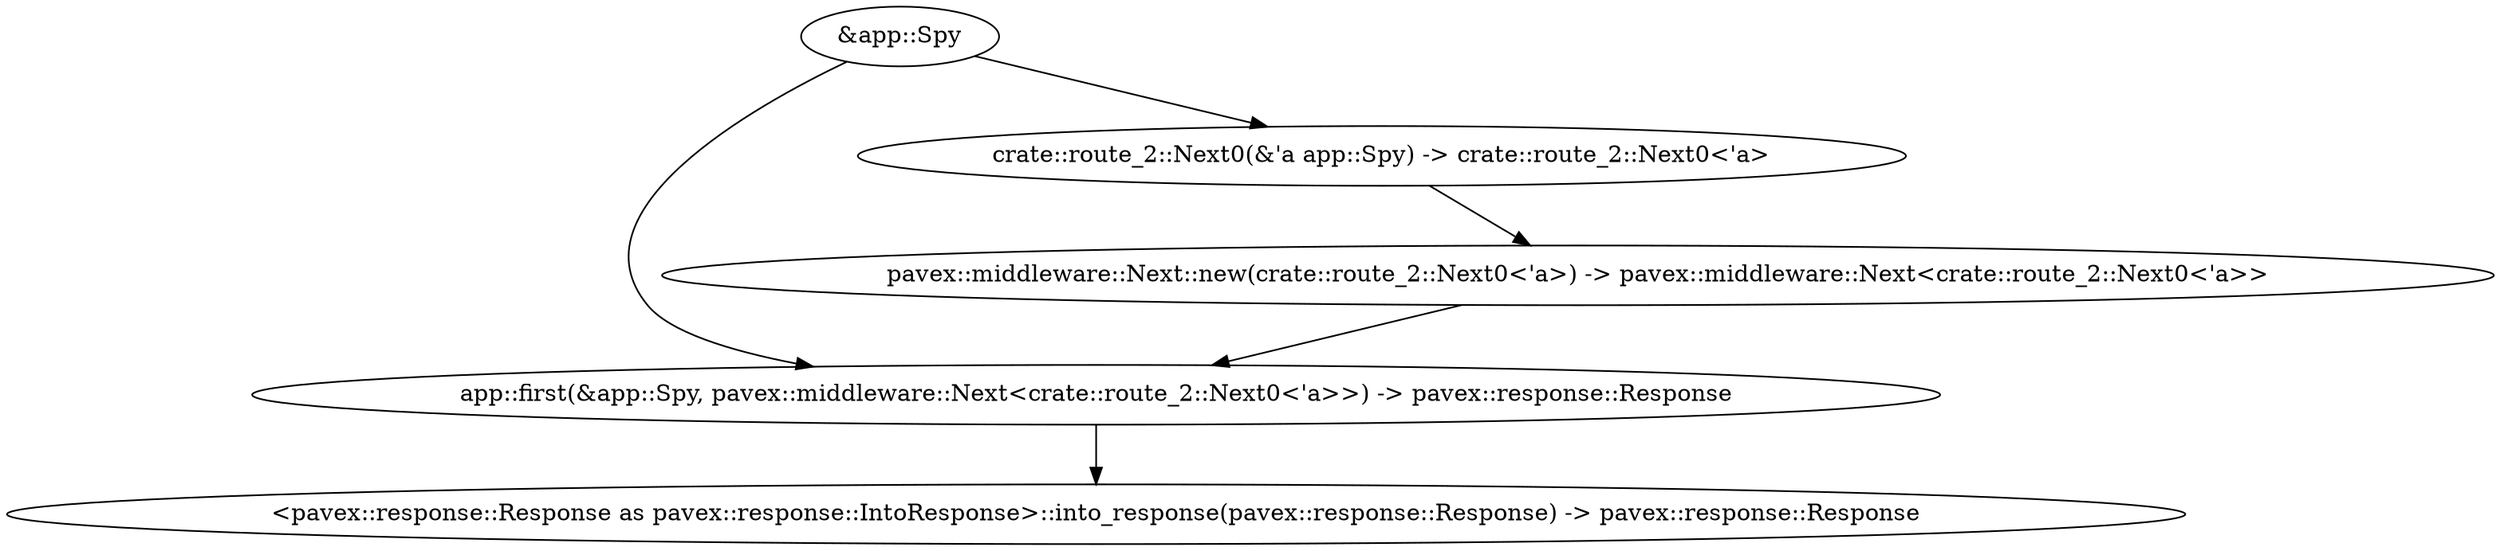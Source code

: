 digraph "GET /after_handler - 0" {
    0 [ label = "app::first(&app::Spy, pavex::middleware::Next<crate::route_2::Next0<'a>>) -> pavex::response::Response"]
    2 [ label = "pavex::middleware::Next::new(crate::route_2::Next0<'a>) -> pavex::middleware::Next<crate::route_2::Next0<'a>>"]
    3 [ label = "crate::route_2::Next0(&'a app::Spy) -> crate::route_2::Next0<'a>"]
    4 [ label = "<pavex::response::Response as pavex::response::IntoResponse>::into_response(pavex::response::Response) -> pavex::response::Response"]
    5 [ label = "&app::Spy"]
    2 -> 0 [ ]
    3 -> 2 [ ]
    0 -> 4 [ ]
    5 -> 0 [ ]
    5 -> 3 [ ]
}

digraph "GET /after_handler - 1" {
    0 [ label = "app::handler(&app::Spy) -> pavex::response::Response"]
    2 [ label = "<pavex::response::Response as pavex::response::IntoResponse>::into_response(pavex::response::Response) -> pavex::response::Response"]
    3 [ label = "&app::Spy"]
    0 -> 2 [ ]
    3 -> 0 [ ]
}

digraph "GET /after_handler - 2" {
    0 [ label = "app::first_post(&app::Spy, pavex::response::Response) -> pavex::response::Response"]
    2 [ label = "pavex::response::Response"]
    3 [ label = "<pavex::response::Response as pavex::response::IntoResponse>::into_response(pavex::response::Response) -> pavex::response::Response"]
    4 [ label = "&app::Spy"]
    2 -> 0 [ ]
    0 -> 3 [ ]
    4 -> 0 [ ]
}

digraph "* /after_handler - 0" {
    0 [ label = "pavex::middleware::wrap_noop(pavex::middleware::Next<crate::route_0::Next0<'a>>) -> pavex::response::Response"]
    1 [ label = "pavex::middleware::Next::new(crate::route_0::Next0<'a>) -> pavex::middleware::Next<crate::route_0::Next0<'a>>"]
    2 [ label = "crate::route_0::Next0(&'a pavex::router::AllowedMethods) -> crate::route_0::Next0<'a>"]
    4 [ label = "<pavex::response::Response as pavex::response::IntoResponse>::into_response(pavex::response::Response) -> pavex::response::Response"]
    5 [ label = "&pavex::router::AllowedMethods"]
    1 -> 0 [ ]
    2 -> 1 [ ]
    0 -> 4 [ ]
    5 -> 2 [ ]
}

digraph "* /after_handler - 1" {
    0 [ label = "pavex::router::default_fallback(&pavex::router::AllowedMethods) -> pavex::response::Response"]
    2 [ label = "<pavex::response::Response as pavex::response::IntoResponse>::into_response(pavex::response::Response) -> pavex::response::Response"]
    3 [ label = "&pavex::router::AllowedMethods"]
    0 -> 2 [ ]
    3 -> 0 [ ]
}

digraph "GET /nested - 0" {
    0 [ label = "app::first(&app::Spy, pavex::middleware::Next<crate::route_1::Next0<'a>>) -> pavex::response::Response"]
    2 [ label = "pavex::middleware::Next::new(crate::route_1::Next0<'a>) -> pavex::middleware::Next<crate::route_1::Next0<'a>>"]
    3 [ label = "crate::route_1::Next0(&'a app::Spy) -> crate::route_1::Next0<'a>"]
    4 [ label = "<pavex::response::Response as pavex::response::IntoResponse>::into_response(pavex::response::Response) -> pavex::response::Response"]
    5 [ label = "&app::Spy"]
    2 -> 0 [ ]
    3 -> 2 [ ]
    0 -> 4 [ ]
    5 -> 0 [ ]
    5 -> 3 [ ]
}

digraph "GET /nested - 1" {
    0 [ label = "app::first_post(&app::Spy, pavex::response::Response) -> pavex::response::Response"]
    2 [ label = "pavex::response::Response"]
    3 [ label = "<pavex::response::Response as pavex::response::IntoResponse>::into_response(pavex::response::Response) -> pavex::response::Response"]
    4 [ label = "&app::Spy"]
    2 -> 0 [ ]
    0 -> 3 [ ]
    4 -> 0 [ ]
}

digraph "GET /nested - 2" {
    0 [ label = "app::second(&app::Spy, pavex::middleware::Next<crate::route_1::Next1<'a>>) -> pavex::response::Response"]
    2 [ label = "pavex::middleware::Next::new(crate::route_1::Next1<'a>) -> pavex::middleware::Next<crate::route_1::Next1<'a>>"]
    3 [ label = "crate::route_1::Next1(&'a app::Spy) -> crate::route_1::Next1<'a>"]
    4 [ label = "<pavex::response::Response as pavex::response::IntoResponse>::into_response(pavex::response::Response) -> pavex::response::Response"]
    5 [ label = "&app::Spy"]
    2 -> 0 [ ]
    3 -> 2 [ ]
    0 -> 4 [ ]
    5 -> 0 [ ]
    5 -> 3 [ ]
}

digraph "GET /nested - 3" {
    0 [ label = "app::handler(&app::Spy) -> pavex::response::Response"]
    2 [ label = "<pavex::response::Response as pavex::response::IntoResponse>::into_response(pavex::response::Response) -> pavex::response::Response"]
    3 [ label = "&app::Spy"]
    0 -> 2 [ ]
    3 -> 0 [ ]
}

digraph "GET /nested - 4" {
    0 [ label = "app::second_post(&app::Spy, pavex::response::Response) -> pavex::response::Response"]
    2 [ label = "pavex::response::Response"]
    3 [ label = "<pavex::response::Response as pavex::response::IntoResponse>::into_response(pavex::response::Response) -> pavex::response::Response"]
    4 [ label = "&app::Spy"]
    2 -> 0 [ ]
    0 -> 3 [ ]
    4 -> 0 [ ]
}

digraph "* /nested - 0" {
    0 [ label = "pavex::middleware::wrap_noop(pavex::middleware::Next<crate::route_0::Next0<'a>>) -> pavex::response::Response"]
    1 [ label = "pavex::middleware::Next::new(crate::route_0::Next0<'a>) -> pavex::middleware::Next<crate::route_0::Next0<'a>>"]
    2 [ label = "crate::route_0::Next0(&'a pavex::router::AllowedMethods) -> crate::route_0::Next0<'a>"]
    4 [ label = "<pavex::response::Response as pavex::response::IntoResponse>::into_response(pavex::response::Response) -> pavex::response::Response"]
    5 [ label = "&pavex::router::AllowedMethods"]
    1 -> 0 [ ]
    2 -> 1 [ ]
    0 -> 4 [ ]
    5 -> 2 [ ]
}

digraph "* /nested - 1" {
    0 [ label = "pavex::router::default_fallback(&pavex::router::AllowedMethods) -> pavex::response::Response"]
    2 [ label = "<pavex::response::Response as pavex::response::IntoResponse>::into_response(pavex::response::Response) -> pavex::response::Response"]
    3 [ label = "&pavex::router::AllowedMethods"]
    0 -> 2 [ ]
    3 -> 0 [ ]
}

digraph "GET /top_level - 0" {
    0 [ label = "app::first(&app::Spy, pavex::middleware::Next<crate::route_3::Next0<'a>>) -> pavex::response::Response"]
    2 [ label = "pavex::middleware::Next::new(crate::route_3::Next0<'a>) -> pavex::middleware::Next<crate::route_3::Next0<'a>>"]
    3 [ label = "crate::route_3::Next0(&'a app::Spy) -> crate::route_3::Next0<'a>"]
    4 [ label = "<pavex::response::Response as pavex::response::IntoResponse>::into_response(pavex::response::Response) -> pavex::response::Response"]
    5 [ label = "&app::Spy"]
    2 -> 0 [ ]
    3 -> 2 [ ]
    0 -> 4 [ ]
    5 -> 0 [ ]
    5 -> 3 [ ]
}

digraph "GET /top_level - 1" {
    0 [ label = "app::second(&app::Spy, pavex::middleware::Next<crate::route_3::Next1<'a>>) -> pavex::response::Response"]
    2 [ label = "pavex::middleware::Next::new(crate::route_3::Next1<'a>) -> pavex::middleware::Next<crate::route_3::Next1<'a>>"]
    3 [ label = "crate::route_3::Next1(&'a app::Spy) -> crate::route_3::Next1<'a>"]
    4 [ label = "<pavex::response::Response as pavex::response::IntoResponse>::into_response(pavex::response::Response) -> pavex::response::Response"]
    5 [ label = "&app::Spy"]
    2 -> 0 [ ]
    3 -> 2 [ ]
    0 -> 4 [ ]
    5 -> 0 [ ]
    5 -> 3 [ ]
}

digraph "GET /top_level - 2" {
    0 [ label = "app::handler(&app::Spy) -> pavex::response::Response"]
    2 [ label = "<pavex::response::Response as pavex::response::IntoResponse>::into_response(pavex::response::Response) -> pavex::response::Response"]
    3 [ label = "&app::Spy"]
    0 -> 2 [ ]
    3 -> 0 [ ]
}

digraph "GET /top_level - 3" {
    0 [ label = "app::first_post(&app::Spy, pavex::response::Response) -> pavex::response::Response"]
    2 [ label = "pavex::response::Response"]
    3 [ label = "<pavex::response::Response as pavex::response::IntoResponse>::into_response(pavex::response::Response) -> pavex::response::Response"]
    4 [ label = "&app::Spy"]
    2 -> 0 [ ]
    0 -> 3 [ ]
    4 -> 0 [ ]
}

digraph "GET /top_level - 4" {
    0 [ label = "app::second_post(&app::Spy, pavex::response::Response) -> pavex::response::Response"]
    2 [ label = "pavex::response::Response"]
    3 [ label = "<pavex::response::Response as pavex::response::IntoResponse>::into_response(pavex::response::Response) -> pavex::response::Response"]
    4 [ label = "&app::Spy"]
    2 -> 0 [ ]
    0 -> 3 [ ]
    4 -> 0 [ ]
}

digraph "* /top_level - 0" {
    0 [ label = "pavex::middleware::wrap_noop(pavex::middleware::Next<crate::route_0::Next0<'a>>) -> pavex::response::Response"]
    1 [ label = "pavex::middleware::Next::new(crate::route_0::Next0<'a>) -> pavex::middleware::Next<crate::route_0::Next0<'a>>"]
    2 [ label = "crate::route_0::Next0(&'a pavex::router::AllowedMethods) -> crate::route_0::Next0<'a>"]
    4 [ label = "<pavex::response::Response as pavex::response::IntoResponse>::into_response(pavex::response::Response) -> pavex::response::Response"]
    5 [ label = "&pavex::router::AllowedMethods"]
    1 -> 0 [ ]
    2 -> 1 [ ]
    0 -> 4 [ ]
    5 -> 2 [ ]
}

digraph "* /top_level - 1" {
    0 [ label = "pavex::router::default_fallback(&pavex::router::AllowedMethods) -> pavex::response::Response"]
    2 [ label = "<pavex::response::Response as pavex::response::IntoResponse>::into_response(pavex::response::Response) -> pavex::response::Response"]
    3 [ label = "&pavex::router::AllowedMethods"]
    0 -> 2 [ ]
    3 -> 0 [ ]
}

digraph app_state {
    0 [ label = "crate::ApplicationState(app::Spy) -> crate::ApplicationState"]
    1 [ label = "app::Spy::new(app::SpyState) -> app::Spy"]
    2 [ label = "app::SpyState"]
    1 -> 0 [ ]
    2 -> 1 [ ]
}
